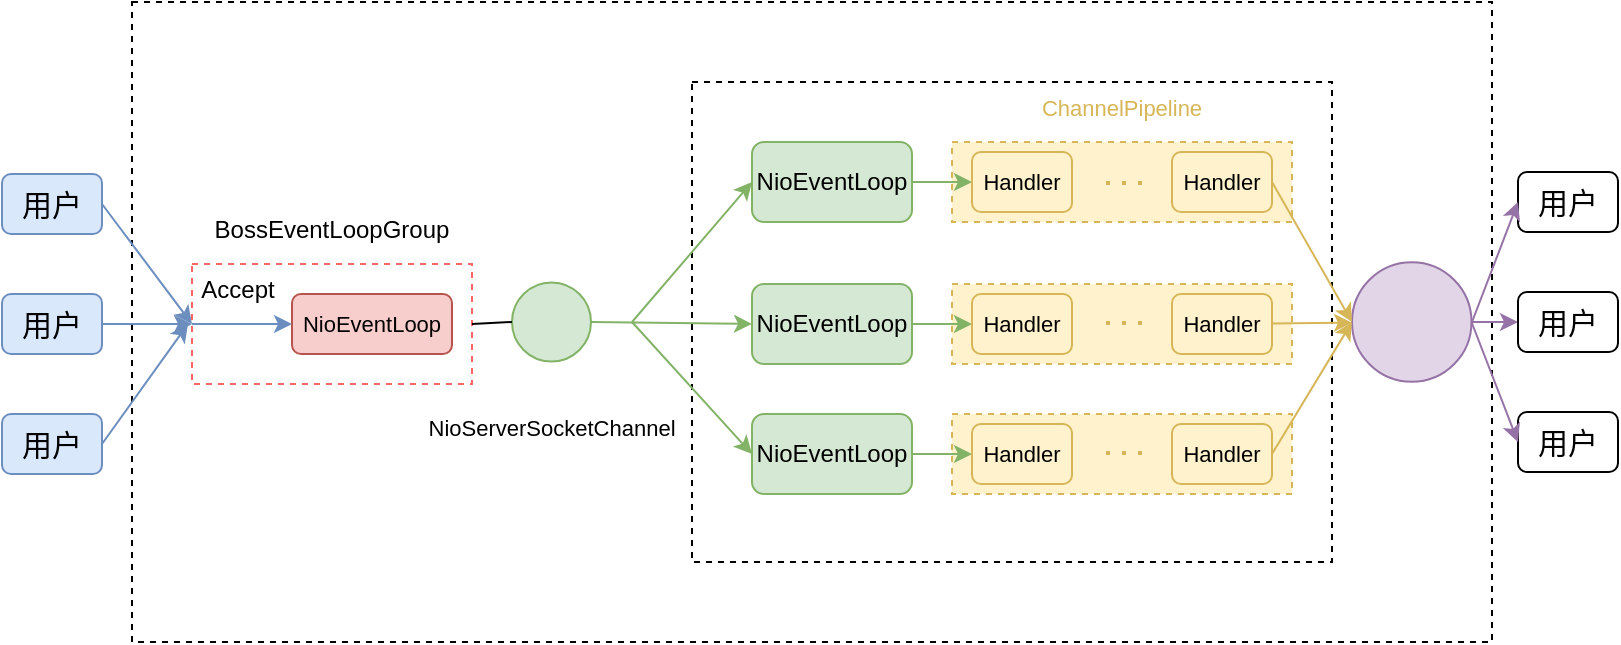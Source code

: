 <mxfile version="14.7.8" type="github" pages="2">
  <diagram id="rUpCesKWym2yzDdaM4-F" name="Page-1">
    <mxGraphModel dx="965" dy="529" grid="1" gridSize="10" guides="1" tooltips="1" connect="1" arrows="1" fold="1" page="1" pageScale="1" pageWidth="827" pageHeight="1169" math="0" shadow="0">
      <root>
        <mxCell id="0" />
        <mxCell id="1" parent="0" />
        <mxCell id="Au0dYbE2_iUlMPQlo_fS-19" value="" style="rounded=0;whiteSpace=wrap;html=1;fillColor=#fff2cc;dashed=1;strokeColor=#d6b656;" vertex="1" parent="1">
          <mxGeometry x="490" y="326" width="170" height="40" as="geometry" />
        </mxCell>
        <mxCell id="Au0dYbE2_iUlMPQlo_fS-18" value="" style="rounded=0;whiteSpace=wrap;html=1;fillColor=#fff2cc;dashed=1;strokeColor=#d6b656;" vertex="1" parent="1">
          <mxGeometry x="490" y="261" width="170" height="40" as="geometry" />
        </mxCell>
        <mxCell id="Au0dYbE2_iUlMPQlo_fS-17" value="" style="rounded=0;whiteSpace=wrap;html=1;fillColor=#fff2cc;dashed=1;strokeColor=#d6b656;" vertex="1" parent="1">
          <mxGeometry x="490" y="190" width="170" height="40" as="geometry" />
        </mxCell>
        <mxCell id="Au0dYbE2_iUlMPQlo_fS-4" value="" style="rounded=0;whiteSpace=wrap;html=1;dashed=1;fillColor=none;strokeWidth=1;" vertex="1" parent="1">
          <mxGeometry x="80" y="120" width="680" height="320" as="geometry" />
        </mxCell>
        <mxCell id="Au0dYbE2_iUlMPQlo_fS-7" value="" style="rounded=0;orthogonalLoop=1;jettySize=auto;html=1;entryX=0;entryY=0.5;entryDx=0;entryDy=0;exitX=1;exitY=0.5;exitDx=0;exitDy=0;fillColor=#dae8fc;strokeColor=#6c8ebf;" edge="1" parent="1" source="qjiLqE5KciPBCRX5kfmD-9" target="Au0dYbE2_iUlMPQlo_fS-5">
          <mxGeometry relative="1" as="geometry" />
        </mxCell>
        <mxCell id="qjiLqE5KciPBCRX5kfmD-9" value="用户" style="rounded=1;whiteSpace=wrap;html=1;fontSize=15;shadow=0;sketch=0;glass=0;fillColor=#dae8fc;strokeColor=#6c8ebf;" vertex="1" parent="1">
          <mxGeometry x="15" y="206" width="50" height="30" as="geometry" />
        </mxCell>
        <mxCell id="Au0dYbE2_iUlMPQlo_fS-8" value="" style="edgeStyle=none;rounded=0;orthogonalLoop=1;jettySize=auto;html=1;fillColor=#dae8fc;strokeColor=#6c8ebf;" edge="1" parent="1" source="Au0dYbE2_iUlMPQlo_fS-1" target="Au0dYbE2_iUlMPQlo_fS-5">
          <mxGeometry relative="1" as="geometry" />
        </mxCell>
        <mxCell id="Au0dYbE2_iUlMPQlo_fS-1" value="用户" style="rounded=1;whiteSpace=wrap;html=1;fontSize=15;shadow=0;sketch=0;glass=0;fillColor=#dae8fc;strokeColor=#6c8ebf;" vertex="1" parent="1">
          <mxGeometry x="15" y="266" width="50" height="30" as="geometry" />
        </mxCell>
        <mxCell id="Au0dYbE2_iUlMPQlo_fS-9" value="" style="edgeStyle=none;rounded=0;orthogonalLoop=1;jettySize=auto;html=1;exitX=1;exitY=0.5;exitDx=0;exitDy=0;fillColor=#dae8fc;strokeColor=#6c8ebf;" edge="1" parent="1" source="Au0dYbE2_iUlMPQlo_fS-2">
          <mxGeometry relative="1" as="geometry">
            <mxPoint x="108" y="281" as="targetPoint" />
          </mxGeometry>
        </mxCell>
        <mxCell id="Au0dYbE2_iUlMPQlo_fS-2" value="用户" style="rounded=1;whiteSpace=wrap;html=1;fontSize=15;shadow=0;sketch=0;glass=0;fillColor=#dae8fc;strokeColor=#6c8ebf;" vertex="1" parent="1">
          <mxGeometry x="15" y="326" width="50" height="30" as="geometry" />
        </mxCell>
        <mxCell id="Au0dYbE2_iUlMPQlo_fS-5" value="" style="rounded=0;whiteSpace=wrap;html=1;dashed=1;gradientColor=none;fillColor=none;fontColor=#FFCCCC;strokeColor=#FF6666;" vertex="1" parent="1">
          <mxGeometry x="110" y="251" width="140" height="60" as="geometry" />
        </mxCell>
        <mxCell id="Au0dYbE2_iUlMPQlo_fS-6" value="" style="rounded=0;whiteSpace=wrap;html=1;dashed=1;fillColor=none;gradientColor=none;strokeWidth=1;" vertex="1" parent="1">
          <mxGeometry x="360" y="160" width="320" height="240" as="geometry" />
        </mxCell>
        <mxCell id="Au0dYbE2_iUlMPQlo_fS-32" value="" style="edgeStyle=none;rounded=0;orthogonalLoop=1;jettySize=auto;html=1;fillColor=#d5e8d4;strokeColor=#82b366;" edge="1" parent="1" source="Au0dYbE2_iUlMPQlo_fS-10" target="Au0dYbE2_iUlMPQlo_fS-25">
          <mxGeometry relative="1" as="geometry" />
        </mxCell>
        <mxCell id="Au0dYbE2_iUlMPQlo_fS-10" value="&lt;span&gt;NioEventLoop&lt;/span&gt;" style="rounded=1;whiteSpace=wrap;html=1;fillColor=#d5e8d4;strokeColor=#82b366;" vertex="1" parent="1">
          <mxGeometry x="390" y="261" width="80" height="40" as="geometry" />
        </mxCell>
        <mxCell id="Au0dYbE2_iUlMPQlo_fS-11" value="" style="endArrow=classic;html=1;exitX=1;exitY=0.5;exitDx=0;exitDy=0;entryX=0;entryY=0.5;entryDx=0;entryDy=0;startArrow=none;fillColor=#d5e8d4;strokeColor=#82b366;" edge="1" parent="1" source="Au0dYbE2_iUlMPQlo_fS-36" target="Au0dYbE2_iUlMPQlo_fS-10">
          <mxGeometry width="50" height="50" relative="1" as="geometry">
            <mxPoint x="260" y="320" as="sourcePoint" />
            <mxPoint x="310" y="270" as="targetPoint" />
          </mxGeometry>
        </mxCell>
        <mxCell id="Au0dYbE2_iUlMPQlo_fS-31" value="" style="edgeStyle=none;rounded=0;orthogonalLoop=1;jettySize=auto;html=1;fillColor=#d5e8d4;strokeColor=#82b366;" edge="1" parent="1" source="Au0dYbE2_iUlMPQlo_fS-12" target="Au0dYbE2_iUlMPQlo_fS-22">
          <mxGeometry relative="1" as="geometry" />
        </mxCell>
        <mxCell id="Au0dYbE2_iUlMPQlo_fS-12" value="NioEventLoop" style="rounded=1;whiteSpace=wrap;html=1;fillColor=#d5e8d4;strokeColor=#82b366;" vertex="1" parent="1">
          <mxGeometry x="390" y="190" width="80" height="40" as="geometry" />
        </mxCell>
        <mxCell id="Au0dYbE2_iUlMPQlo_fS-33" value="" style="edgeStyle=none;rounded=0;orthogonalLoop=1;jettySize=auto;html=1;fillColor=#d5e8d4;strokeColor=#82b366;" edge="1" parent="1" source="Au0dYbE2_iUlMPQlo_fS-13" target="Au0dYbE2_iUlMPQlo_fS-28">
          <mxGeometry relative="1" as="geometry" />
        </mxCell>
        <mxCell id="Au0dYbE2_iUlMPQlo_fS-13" value="&lt;span&gt;NioEventLoop&lt;/span&gt;" style="rounded=1;whiteSpace=wrap;html=1;fillColor=#d5e8d4;strokeColor=#82b366;" vertex="1" parent="1">
          <mxGeometry x="390" y="326" width="80" height="40" as="geometry" />
        </mxCell>
        <mxCell id="Au0dYbE2_iUlMPQlo_fS-14" value="" style="endArrow=classic;html=1;entryX=0;entryY=0.5;entryDx=0;entryDy=0;fillColor=#d5e8d4;strokeColor=#82b366;" edge="1" parent="1" target="Au0dYbE2_iUlMPQlo_fS-12">
          <mxGeometry width="50" height="50" relative="1" as="geometry">
            <mxPoint x="330" y="280" as="sourcePoint" />
            <mxPoint x="340" y="190" as="targetPoint" />
          </mxGeometry>
        </mxCell>
        <mxCell id="Au0dYbE2_iUlMPQlo_fS-15" value="" style="endArrow=classic;html=1;entryX=0;entryY=0.5;entryDx=0;entryDy=0;fillColor=#d5e8d4;strokeColor=#82b366;" edge="1" parent="1" target="Au0dYbE2_iUlMPQlo_fS-13">
          <mxGeometry width="50" height="50" relative="1" as="geometry">
            <mxPoint x="330" y="280" as="sourcePoint" />
            <mxPoint x="270" y="470" as="targetPoint" />
          </mxGeometry>
        </mxCell>
        <mxCell id="Au0dYbE2_iUlMPQlo_fS-20" value="&lt;font style=&quot;font-size: 11px&quot;&gt;NioEventLoop&lt;/font&gt;" style="rounded=1;whiteSpace=wrap;html=1;fillColor=#f8cecc;fontSize=10;strokeColor=#b85450;" vertex="1" parent="1">
          <mxGeometry x="160" y="266" width="80" height="30" as="geometry" />
        </mxCell>
        <mxCell id="Au0dYbE2_iUlMPQlo_fS-21" value="" style="endArrow=classic;html=1;exitX=0;exitY=0.5;exitDx=0;exitDy=0;entryX=0;entryY=0.5;entryDx=0;entryDy=0;fillColor=#dae8fc;strokeColor=#6c8ebf;" edge="1" parent="1" source="Au0dYbE2_iUlMPQlo_fS-5" target="Au0dYbE2_iUlMPQlo_fS-20">
          <mxGeometry width="50" height="50" relative="1" as="geometry">
            <mxPoint x="130" y="400" as="sourcePoint" />
            <mxPoint x="180" y="350" as="targetPoint" />
          </mxGeometry>
        </mxCell>
        <mxCell id="Au0dYbE2_iUlMPQlo_fS-22" value="&lt;font style=&quot;font-size: 11px&quot;&gt;Handler&lt;/font&gt;" style="rounded=1;whiteSpace=wrap;html=1;fillColor=#fff2cc;strokeColor=#d6b656;" vertex="1" parent="1">
          <mxGeometry x="500" y="195" width="50" height="30" as="geometry" />
        </mxCell>
        <mxCell id="Au0dYbE2_iUlMPQlo_fS-23" value="&lt;font style=&quot;font-size: 11px&quot;&gt;Handler&lt;/font&gt;" style="rounded=1;whiteSpace=wrap;html=1;fillColor=#fff2cc;strokeColor=#d6b656;" vertex="1" parent="1">
          <mxGeometry x="600" y="195" width="50" height="30" as="geometry" />
        </mxCell>
        <mxCell id="Au0dYbE2_iUlMPQlo_fS-24" value="" style="endArrow=none;dashed=1;html=1;dashPattern=1 3;strokeWidth=2;fillColor=#fff2cc;strokeColor=#d6b656;" edge="1" parent="1">
          <mxGeometry width="50" height="50" relative="1" as="geometry">
            <mxPoint x="567" y="210.5" as="sourcePoint" />
            <mxPoint x="587" y="210.5" as="targetPoint" />
          </mxGeometry>
        </mxCell>
        <mxCell id="Au0dYbE2_iUlMPQlo_fS-25" value="&lt;font style=&quot;font-size: 11px&quot;&gt;Handler&lt;/font&gt;" style="rounded=1;whiteSpace=wrap;html=1;fillColor=#fff2cc;strokeColor=#d6b656;" vertex="1" parent="1">
          <mxGeometry x="500" y="266" width="50" height="30" as="geometry" />
        </mxCell>
        <mxCell id="Au0dYbE2_iUlMPQlo_fS-43" value="" style="edgeStyle=none;rounded=0;orthogonalLoop=1;jettySize=auto;html=1;fontFamily=Helvetica;fontSize=7;fontColor=#FFCCCC;strokeColor=#D6B656;" edge="1" parent="1" source="Au0dYbE2_iUlMPQlo_fS-26" target="Au0dYbE2_iUlMPQlo_fS-41">
          <mxGeometry relative="1" as="geometry" />
        </mxCell>
        <mxCell id="Au0dYbE2_iUlMPQlo_fS-26" value="&lt;font style=&quot;font-size: 11px&quot;&gt;Handler&lt;/font&gt;" style="rounded=1;whiteSpace=wrap;html=1;fillColor=#fff2cc;strokeColor=#d6b656;" vertex="1" parent="1">
          <mxGeometry x="600" y="266" width="50" height="30" as="geometry" />
        </mxCell>
        <mxCell id="Au0dYbE2_iUlMPQlo_fS-27" value="" style="endArrow=none;dashed=1;html=1;dashPattern=1 3;strokeWidth=2;fillColor=#fff2cc;strokeColor=#d6b656;" edge="1" parent="1">
          <mxGeometry width="50" height="50" relative="1" as="geometry">
            <mxPoint x="567" y="280.5" as="sourcePoint" />
            <mxPoint x="587" y="280.5" as="targetPoint" />
          </mxGeometry>
        </mxCell>
        <mxCell id="Au0dYbE2_iUlMPQlo_fS-28" value="&lt;font style=&quot;font-size: 11px&quot;&gt;Handler&lt;/font&gt;" style="rounded=1;whiteSpace=wrap;html=1;fillColor=#fff2cc;strokeColor=#d6b656;" vertex="1" parent="1">
          <mxGeometry x="500" y="331" width="50" height="30" as="geometry" />
        </mxCell>
        <mxCell id="Au0dYbE2_iUlMPQlo_fS-29" value="&lt;font style=&quot;font-size: 11px&quot;&gt;Handler&lt;/font&gt;" style="rounded=1;whiteSpace=wrap;html=1;fillColor=#fff2cc;strokeColor=#d6b656;" vertex="1" parent="1">
          <mxGeometry x="600" y="331" width="50" height="30" as="geometry" />
        </mxCell>
        <mxCell id="Au0dYbE2_iUlMPQlo_fS-30" value="" style="endArrow=none;dashed=1;html=1;dashPattern=1 3;strokeWidth=2;fillColor=#fff2cc;strokeColor=#d6b656;" edge="1" parent="1">
          <mxGeometry width="50" height="50" relative="1" as="geometry">
            <mxPoint x="567" y="345.5" as="sourcePoint" />
            <mxPoint x="587" y="345.5" as="targetPoint" />
          </mxGeometry>
        </mxCell>
        <mxCell id="Au0dYbE2_iUlMPQlo_fS-34" value="Accept" style="rounded=0;whiteSpace=wrap;html=1;dashed=1;gradientColor=none;fillColor=none;strokeColor=none;" vertex="1" parent="1">
          <mxGeometry x="110" y="251" width="46" height="26" as="geometry" />
        </mxCell>
        <mxCell id="Au0dYbE2_iUlMPQlo_fS-36" value="" style="ellipse;whiteSpace=wrap;html=1;aspect=fixed;rounded=1;fontSize=10;strokeColor=#82b366;fillColor=#d5e8d4;" vertex="1" parent="1">
          <mxGeometry x="270" y="260.25" width="39.5" height="39.5" as="geometry" />
        </mxCell>
        <mxCell id="Au0dYbE2_iUlMPQlo_fS-37" value="" style="endArrow=none;html=1;exitX=1;exitY=0.5;exitDx=0;exitDy=0;entryX=0;entryY=0.5;entryDx=0;entryDy=0;" edge="1" parent="1" source="Au0dYbE2_iUlMPQlo_fS-5" target="Au0dYbE2_iUlMPQlo_fS-36">
          <mxGeometry width="50" height="50" relative="1" as="geometry">
            <mxPoint x="250.0" y="281" as="sourcePoint" />
            <mxPoint x="390.0" y="281" as="targetPoint" />
          </mxGeometry>
        </mxCell>
        <mxCell id="Au0dYbE2_iUlMPQlo_fS-38" value="BossEventLoopGroup" style="rounded=0;whiteSpace=wrap;html=1;dashed=1;gradientColor=none;fillColor=none;strokeColor=none;" vertex="1" parent="1">
          <mxGeometry x="120" y="221" width="120" height="26" as="geometry" />
        </mxCell>
        <mxCell id="Au0dYbE2_iUlMPQlo_fS-39" value="&lt;font style=&quot;font-size: 11px&quot;&gt;NioServerSocketChannel&lt;/font&gt;" style="rounded=0;whiteSpace=wrap;html=1;dashed=1;gradientColor=none;fillColor=none;strokeColor=none;fontFamily=Helvetica;fontSize=7;" vertex="1" parent="1">
          <mxGeometry x="229.75" y="320" width="120" height="26" as="geometry" />
        </mxCell>
        <mxCell id="Au0dYbE2_iUlMPQlo_fS-40" value="&lt;font style=&quot;font-size: 11px&quot; color=&quot;#d6b656&quot;&gt;ChannelPipeline&lt;/font&gt;" style="rounded=0;whiteSpace=wrap;html=1;dashed=1;gradientColor=none;fillColor=none;strokeColor=none;fontFamily=Helvetica;fontSize=7;" vertex="1" parent="1">
          <mxGeometry x="515" y="160" width="120" height="26" as="geometry" />
        </mxCell>
        <mxCell id="Au0dYbE2_iUlMPQlo_fS-49" value="" style="edgeStyle=none;rounded=0;orthogonalLoop=1;jettySize=auto;html=1;fontFamily=Helvetica;fontSize=7;fontColor=#D6B656;strokeColor=#9673A6;" edge="1" parent="1" source="Au0dYbE2_iUlMPQlo_fS-41" target="Au0dYbE2_iUlMPQlo_fS-47">
          <mxGeometry relative="1" as="geometry" />
        </mxCell>
        <mxCell id="Au0dYbE2_iUlMPQlo_fS-41" value="" style="ellipse;whiteSpace=wrap;html=1;aspect=fixed;rounded=1;fontSize=10;fillColor=#e1d5e7;strokeColor=#9673A6;" vertex="1" parent="1">
          <mxGeometry x="690" y="250.12" width="59.75" height="59.75" as="geometry" />
        </mxCell>
        <mxCell id="Au0dYbE2_iUlMPQlo_fS-42" value="" style="endArrow=classic;html=1;fontFamily=Helvetica;fontSize=7;exitX=1;exitY=0.5;exitDx=0;exitDy=0;entryX=0;entryY=0.5;entryDx=0;entryDy=0;fontColor=#D6B656;strokeColor=#D6B656;" edge="1" parent="1" source="Au0dYbE2_iUlMPQlo_fS-23" target="Au0dYbE2_iUlMPQlo_fS-41">
          <mxGeometry width="50" height="50" relative="1" as="geometry">
            <mxPoint x="720" y="220" as="sourcePoint" />
            <mxPoint x="740" y="190" as="targetPoint" />
          </mxGeometry>
        </mxCell>
        <mxCell id="Au0dYbE2_iUlMPQlo_fS-44" value="" style="endArrow=classic;html=1;fontFamily=Helvetica;fontSize=7;fontColor=#FFCCCC;exitX=1;exitY=0.5;exitDx=0;exitDy=0;strokeColor=#D6B656;" edge="1" parent="1" source="Au0dYbE2_iUlMPQlo_fS-29">
          <mxGeometry width="50" height="50" relative="1" as="geometry">
            <mxPoint x="730" y="410" as="sourcePoint" />
            <mxPoint x="690" y="280" as="targetPoint" />
          </mxGeometry>
        </mxCell>
        <mxCell id="Au0dYbE2_iUlMPQlo_fS-46" value="用户" style="rounded=1;whiteSpace=wrap;html=1;fontSize=15;shadow=0;sketch=0;glass=0;" vertex="1" parent="1">
          <mxGeometry x="773" y="205" width="50" height="30" as="geometry" />
        </mxCell>
        <mxCell id="Au0dYbE2_iUlMPQlo_fS-47" value="用户" style="rounded=1;whiteSpace=wrap;html=1;fontSize=15;shadow=0;sketch=0;glass=0;" vertex="1" parent="1">
          <mxGeometry x="773" y="265" width="50" height="30" as="geometry" />
        </mxCell>
        <mxCell id="Au0dYbE2_iUlMPQlo_fS-48" value="用户" style="rounded=1;whiteSpace=wrap;html=1;fontSize=15;shadow=0;sketch=0;glass=0;" vertex="1" parent="1">
          <mxGeometry x="773" y="325" width="50" height="30" as="geometry" />
        </mxCell>
        <mxCell id="Au0dYbE2_iUlMPQlo_fS-50" value="" style="endArrow=classic;html=1;fontFamily=Helvetica;fontSize=7;fontColor=#D6B656;strokeColor=#9673A6;entryX=0;entryY=0.5;entryDx=0;entryDy=0;" edge="1" parent="1" target="Au0dYbE2_iUlMPQlo_fS-46">
          <mxGeometry width="50" height="50" relative="1" as="geometry">
            <mxPoint x="750" y="280" as="sourcePoint" />
            <mxPoint x="870" y="390" as="targetPoint" />
          </mxGeometry>
        </mxCell>
        <mxCell id="Au0dYbE2_iUlMPQlo_fS-51" value="" style="endArrow=classic;html=1;fontFamily=Helvetica;fontSize=7;fontColor=#D6B656;strokeColor=#9673A6;exitX=1;exitY=0.5;exitDx=0;exitDy=0;entryX=0;entryY=0.5;entryDx=0;entryDy=0;" edge="1" parent="1" source="Au0dYbE2_iUlMPQlo_fS-41" target="Au0dYbE2_iUlMPQlo_fS-48">
          <mxGeometry width="50" height="50" relative="1" as="geometry">
            <mxPoint x="840" y="450" as="sourcePoint" />
            <mxPoint x="798" y="390" as="targetPoint" />
          </mxGeometry>
        </mxCell>
      </root>
    </mxGraphModel>
  </diagram>
  <diagram id="E_z4m-WTfPhZabOEwu21" name="Page-2">
    <mxGraphModel dx="820" dy="450" grid="1" gridSize="10" guides="1" tooltips="1" connect="1" arrows="1" fold="1" page="1" pageScale="1" pageWidth="827" pageHeight="1169" math="0" shadow="0">
      <root>
        <mxCell id="9hZkq3OmeFO8TmYf6UCF-0" />
        <mxCell id="9hZkq3OmeFO8TmYf6UCF-1" parent="9hZkq3OmeFO8TmYf6UCF-0" />
        <mxCell id="9hZkq3OmeFO8TmYf6UCF-2" value="" style="rounded=0;whiteSpace=wrap;html=1;fontSize=15;dashed=1;" vertex="1" parent="9hZkq3OmeFO8TmYf6UCF-1">
          <mxGeometry x="130" y="140" width="600" height="530" as="geometry" />
        </mxCell>
        <mxCell id="9hZkq3OmeFO8TmYf6UCF-3" value="&lt;div style=&quot;text-align: justify&quot;&gt;&lt;/div&gt;" style="rounded=0;whiteSpace=wrap;html=1;shadow=0;glass=0;dashed=1;sketch=0;gradientColor=none;fillColor=#FFFFFF;" vertex="1" parent="9hZkq3OmeFO8TmYf6UCF-1">
          <mxGeometry x="150" y="181.37" width="440" height="97.25" as="geometry" />
        </mxCell>
        <mxCell id="9hZkq3OmeFO8TmYf6UCF-4" value="&lt;div style=&quot;text-align: justify&quot;&gt;&lt;/div&gt;" style="rounded=0;whiteSpace=wrap;html=1;shadow=0;glass=0;dashed=1;sketch=0;gradientColor=none;fillColor=#FFFFFF;" vertex="1" parent="9hZkq3OmeFO8TmYf6UCF-1">
          <mxGeometry x="612" y="160" width="105" height="490" as="geometry" />
        </mxCell>
        <mxCell id="9hZkq3OmeFO8TmYf6UCF-5" value="http协议解析" style="rounded=1;whiteSpace=wrap;html=1;fontSize=15;" vertex="1" parent="9hZkq3OmeFO8TmYf6UCF-1">
          <mxGeometry x="230" y="189.99" width="40" height="80" as="geometry" />
        </mxCell>
        <mxCell id="9hZkq3OmeFO8TmYf6UCF-6" value="http响应封装" style="rounded=1;whiteSpace=wrap;html=1;fontSize=15;" vertex="1" parent="9hZkq3OmeFO8TmYf6UCF-1">
          <mxGeometry x="290" y="189.99" width="40" height="80" as="geometry" />
        </mxCell>
        <mxCell id="9hZkq3OmeFO8TmYf6UCF-7" value="ws协议解析" style="rounded=1;whiteSpace=wrap;html=1;fontSize=15;" vertex="1" parent="9hZkq3OmeFO8TmYf6UCF-1">
          <mxGeometry x="410" y="189.99" width="40" height="80" as="geometry" />
        </mxCell>
        <mxCell id="9hZkq3OmeFO8TmYf6UCF-8" value="ws处理器" style="rounded=1;whiteSpace=wrap;html=1;fontSize=15;" vertex="1" parent="9hZkq3OmeFO8TmYf6UCF-1">
          <mxGeometry x="470" y="189.99" width="40" height="80" as="geometry" />
        </mxCell>
        <mxCell id="9hZkq3OmeFO8TmYf6UCF-9" value="会话管理器" style="rounded=1;whiteSpace=wrap;html=1;fontSize=15;" vertex="1" parent="9hZkq3OmeFO8TmYf6UCF-1">
          <mxGeometry x="530" y="189.99" width="40" height="80" as="geometry" />
        </mxCell>
        <mxCell id="9hZkq3OmeFO8TmYf6UCF-10" value="用户" style="rounded=1;whiteSpace=wrap;html=1;fontSize=15;shadow=0;sketch=0;glass=0;" vertex="1" parent="9hZkq3OmeFO8TmYf6UCF-1">
          <mxGeometry x="20" y="212.49" width="70" height="41" as="geometry" />
        </mxCell>
        <mxCell id="9hZkq3OmeFO8TmYf6UCF-11" value="心跳检测" style="rounded=1;whiteSpace=wrap;html=1;fontSize=15;" vertex="1" parent="9hZkq3OmeFO8TmYf6UCF-1">
          <mxGeometry x="350" y="189.99" width="40" height="80" as="geometry" />
        </mxCell>
        <mxCell id="9hZkq3OmeFO8TmYf6UCF-12" value="用户" style="rounded=1;whiteSpace=wrap;html=1;fontSize=15;shadow=0;sketch=0;glass=0;" vertex="1" parent="9hZkq3OmeFO8TmYf6UCF-1">
          <mxGeometry x="20" y="329.5" width="70" height="41" as="geometry" />
        </mxCell>
        <mxCell id="9hZkq3OmeFO8TmYf6UCF-13" value="用户" style="rounded=1;whiteSpace=wrap;html=1;fontSize=15;shadow=0;sketch=0;glass=0;" vertex="1" parent="9hZkq3OmeFO8TmYf6UCF-1">
          <mxGeometry x="20" y="446.88" width="70" height="39" as="geometry" />
        </mxCell>
        <mxCell id="9hZkq3OmeFO8TmYf6UCF-14" value="用户" style="rounded=1;whiteSpace=wrap;html=1;fontSize=15;shadow=0;sketch=0;glass=0;" vertex="1" parent="9hZkq3OmeFO8TmYf6UCF-1">
          <mxGeometry x="20" y="575.01" width="70" height="43.5" as="geometry" />
        </mxCell>
        <mxCell id="9hZkq3OmeFO8TmYf6UCF-15" value="" style="endArrow=classic;startArrow=classic;html=1;exitX=1;exitY=0.5;exitDx=0;exitDy=0;" edge="1" parent="9hZkq3OmeFO8TmYf6UCF-1" source="9hZkq3OmeFO8TmYf6UCF-10">
          <mxGeometry width="50" height="50" relative="1" as="geometry">
            <mxPoint x="50" y="637.24" as="sourcePoint" />
            <mxPoint x="150" y="232.99" as="targetPoint" />
          </mxGeometry>
        </mxCell>
        <mxCell id="9hZkq3OmeFO8TmYf6UCF-16" value="" style="endArrow=classic;startArrow=classic;html=1;exitX=1;exitY=0.49;exitDx=0;exitDy=0;exitPerimeter=0;entryX=0;entryY=0.5;entryDx=0;entryDy=0;" edge="1" parent="9hZkq3OmeFO8TmYf6UCF-1" source="9hZkq3OmeFO8TmYf6UCF-12" target="9hZkq3OmeFO8TmYf6UCF-36">
          <mxGeometry width="50" height="50" relative="1" as="geometry">
            <mxPoint x="131" y="347.66" as="sourcePoint" />
            <mxPoint x="140" y="347.25" as="targetPoint" />
          </mxGeometry>
        </mxCell>
        <mxCell id="9hZkq3OmeFO8TmYf6UCF-17" value="" style="endArrow=classic;startArrow=classic;html=1;exitX=1;exitY=0.5;exitDx=0;exitDy=0;entryX=0;entryY=0.5;entryDx=0;entryDy=0;" edge="1" parent="9hZkq3OmeFO8TmYf6UCF-1" source="9hZkq3OmeFO8TmYf6UCF-13" target="9hZkq3OmeFO8TmYf6UCF-44">
          <mxGeometry width="50" height="50" relative="1" as="geometry">
            <mxPoint x="130" y="462.63" as="sourcePoint" />
            <mxPoint x="140" y="462.63" as="targetPoint" />
          </mxGeometry>
        </mxCell>
        <mxCell id="9hZkq3OmeFO8TmYf6UCF-18" value="" style="endArrow=classic;startArrow=classic;html=1;exitX=1;exitY=0.5;exitDx=0;exitDy=0;entryX=0;entryY=0.5;entryDx=0;entryDy=0;" edge="1" parent="9hZkq3OmeFO8TmYf6UCF-1" source="9hZkq3OmeFO8TmYf6UCF-14" target="9hZkq3OmeFO8TmYf6UCF-52">
          <mxGeometry width="50" height="50" relative="1" as="geometry">
            <mxPoint x="120" y="587.51" as="sourcePoint" />
            <mxPoint x="140" y="564.296" as="targetPoint" />
          </mxGeometry>
        </mxCell>
        <mxCell id="9hZkq3OmeFO8TmYf6UCF-19" value="server" style="rounded=1;whiteSpace=wrap;html=1;fontSize=15;shadow=0;sketch=0;glass=0;" vertex="1" parent="9hZkq3OmeFO8TmYf6UCF-1">
          <mxGeometry x="750" y="210.62" width="70" height="52.75" as="geometry" />
        </mxCell>
        <mxCell id="9hZkq3OmeFO8TmYf6UCF-20" value="server" style="rounded=1;whiteSpace=wrap;html=1;fontSize=15;shadow=0;sketch=0;glass=0;" vertex="1" parent="9hZkq3OmeFO8TmYf6UCF-1">
          <mxGeometry x="750" y="323.62" width="70" height="52.75" as="geometry" />
        </mxCell>
        <mxCell id="9hZkq3OmeFO8TmYf6UCF-21" value="server" style="rounded=1;whiteSpace=wrap;html=1;fontSize=15;shadow=0;sketch=0;glass=0;" vertex="1" parent="9hZkq3OmeFO8TmYf6UCF-1">
          <mxGeometry x="750" y="443.63" width="70" height="52.75" as="geometry" />
        </mxCell>
        <mxCell id="9hZkq3OmeFO8TmYf6UCF-22" value="server" style="rounded=1;whiteSpace=wrap;html=1;fontSize=15;shadow=0;sketch=0;glass=0;" vertex="1" parent="9hZkq3OmeFO8TmYf6UCF-1">
          <mxGeometry x="750" y="573.63" width="70" height="47.25" as="geometry" />
        </mxCell>
        <mxCell id="9hZkq3OmeFO8TmYf6UCF-23" value="" style="endArrow=none;dashed=1;html=1;dashPattern=1 3;strokeWidth=2;" edge="1" parent="9hZkq3OmeFO8TmYf6UCF-1">
          <mxGeometry width="50" height="50" relative="1" as="geometry">
            <mxPoint x="58" y="547.63" as="sourcePoint" />
            <mxPoint x="58" y="527.63" as="targetPoint" />
          </mxGeometry>
        </mxCell>
        <mxCell id="9hZkq3OmeFO8TmYf6UCF-24" value="" style="endArrow=none;dashed=1;html=1;dashPattern=1 3;strokeWidth=2;" edge="1" parent="9hZkq3OmeFO8TmYf6UCF-1">
          <mxGeometry width="50" height="50" relative="1" as="geometry">
            <mxPoint x="785.0" y="550" as="sourcePoint" />
            <mxPoint x="785.0" y="530" as="targetPoint" />
          </mxGeometry>
        </mxCell>
        <mxCell id="9hZkq3OmeFO8TmYf6UCF-25" value="" style="ndArrow=classic;startArrow=classic;edgeStyle=orthogonalEdgeStyle;rounded=0;orthogonalLoop=1;jettySize=auto;html=1;sketch=0;exitX=1;exitY=0.5;exitDx=0;exitDy=0;" edge="1" parent="9hZkq3OmeFO8TmYf6UCF-1" source="9hZkq3OmeFO8TmYf6UCF-26" target="9hZkq3OmeFO8TmYf6UCF-19">
          <mxGeometry relative="1" as="geometry">
            <mxPoint x="670" y="230.25" as="sourcePoint" />
          </mxGeometry>
        </mxCell>
        <mxCell id="9hZkq3OmeFO8TmYf6UCF-26" value="ssh监听线程" style="rounded=1;whiteSpace=wrap;html=1;fontSize=15;shadow=0;sketch=0;glass=0;" vertex="1" parent="9hZkq3OmeFO8TmYf6UCF-1">
          <mxGeometry x="622" y="208" width="90" height="60" as="geometry" />
        </mxCell>
        <mxCell id="9hZkq3OmeFO8TmYf6UCF-27" value="" style="ndArrow=classic;startArrow=classic;edgeStyle=orthogonalEdgeStyle;rounded=0;orthogonalLoop=1;jettySize=auto;html=1;exitX=1;exitY=0.5;exitDx=0;exitDy=0;" edge="1" parent="9hZkq3OmeFO8TmYf6UCF-1" source="9hZkq3OmeFO8TmYf6UCF-28" target="9hZkq3OmeFO8TmYf6UCF-20">
          <mxGeometry relative="1" as="geometry">
            <mxPoint x="670" y="350.25" as="sourcePoint" />
          </mxGeometry>
        </mxCell>
        <mxCell id="9hZkq3OmeFO8TmYf6UCF-28" value="ssh监听线程" style="rounded=1;whiteSpace=wrap;html=1;fontSize=15;shadow=0;sketch=0;glass=0;" vertex="1" parent="9hZkq3OmeFO8TmYf6UCF-1">
          <mxGeometry x="622" y="320" width="90" height="60" as="geometry" />
        </mxCell>
        <mxCell id="9hZkq3OmeFO8TmYf6UCF-29" value="" style="ndArrow=classic;startArrow=classic;edgeStyle=orthogonalEdgeStyle;rounded=0;orthogonalLoop=1;jettySize=auto;html=1;exitX=1;exitY=0.5;exitDx=0;exitDy=0;" edge="1" parent="9hZkq3OmeFO8TmYf6UCF-1" source="9hZkq3OmeFO8TmYf6UCF-30" target="9hZkq3OmeFO8TmYf6UCF-21">
          <mxGeometry relative="1" as="geometry">
            <mxPoint x="670" y="470.25" as="sourcePoint" />
          </mxGeometry>
        </mxCell>
        <mxCell id="9hZkq3OmeFO8TmYf6UCF-30" value="ssh监听线程" style="rounded=1;whiteSpace=wrap;html=1;fontSize=15;shadow=0;sketch=0;glass=0;" vertex="1" parent="9hZkq3OmeFO8TmYf6UCF-1">
          <mxGeometry x="622" y="440" width="90" height="60" as="geometry" />
        </mxCell>
        <mxCell id="9hZkq3OmeFO8TmYf6UCF-31" value="" style="ndArrow=classic;startArrow=classic;edgeStyle=orthogonalEdgeStyle;rounded=0;orthogonalLoop=1;jettySize=auto;html=1;exitX=1;exitY=0.5;exitDx=0;exitDy=0;" edge="1" parent="9hZkq3OmeFO8TmYf6UCF-1" source="9hZkq3OmeFO8TmYf6UCF-32" target="9hZkq3OmeFO8TmYf6UCF-22">
          <mxGeometry relative="1" as="geometry">
            <mxPoint x="670" y="597" as="sourcePoint" />
          </mxGeometry>
        </mxCell>
        <mxCell id="9hZkq3OmeFO8TmYf6UCF-32" value="ssh监听线程" style="rounded=1;whiteSpace=wrap;html=1;fontSize=15;shadow=0;sketch=0;glass=0;" vertex="1" parent="9hZkq3OmeFO8TmYf6UCF-1">
          <mxGeometry x="622" y="567.25" width="90" height="60" as="geometry" />
        </mxCell>
        <mxCell id="9hZkq3OmeFO8TmYf6UCF-33" value="" style="endArrow=none;dashed=1;html=1;dashPattern=1 3;strokeWidth=2;" edge="1" parent="9hZkq3OmeFO8TmYf6UCF-1">
          <mxGeometry width="50" height="50" relative="1" as="geometry">
            <mxPoint x="667" y="550" as="sourcePoint" />
            <mxPoint x="667" y="530" as="targetPoint" />
          </mxGeometry>
        </mxCell>
        <mxCell id="9hZkq3OmeFO8TmYf6UCF-34" value="Listener Threads" style="rounded=0;whiteSpace=wrap;html=1;shadow=0;glass=0;dashed=1;sketch=0;gradientColor=none;strokeColor=none;" vertex="1" parent="9hZkq3OmeFO8TmYf6UCF-1">
          <mxGeometry x="629.5" y="170" width="70" height="30" as="geometry" />
        </mxCell>
        <mxCell id="9hZkq3OmeFO8TmYf6UCF-35" value="日志记录" style="rounded=1;whiteSpace=wrap;html=1;fontSize=15;" vertex="1" parent="9hZkq3OmeFO8TmYf6UCF-1">
          <mxGeometry x="170" y="189.99" width="40" height="80" as="geometry" />
        </mxCell>
        <mxCell id="9hZkq3OmeFO8TmYf6UCF-36" value="&lt;div style=&quot;text-align: justify&quot;&gt;&lt;/div&gt;" style="rounded=0;whiteSpace=wrap;html=1;shadow=0;glass=0;dashed=1;sketch=0;gradientColor=none;fillColor=#FFFFFF;" vertex="1" parent="9hZkq3OmeFO8TmYf6UCF-1">
          <mxGeometry x="150" y="300" width="440" height="100" as="geometry" />
        </mxCell>
        <mxCell id="9hZkq3OmeFO8TmYf6UCF-37" value="http协议解析" style="rounded=1;whiteSpace=wrap;html=1;fontSize=15;" vertex="1" parent="9hZkq3OmeFO8TmYf6UCF-1">
          <mxGeometry x="230" y="310" width="40" height="80" as="geometry" />
        </mxCell>
        <mxCell id="9hZkq3OmeFO8TmYf6UCF-38" value="http响应封装" style="rounded=1;whiteSpace=wrap;html=1;fontSize=15;" vertex="1" parent="9hZkq3OmeFO8TmYf6UCF-1">
          <mxGeometry x="290" y="310" width="40" height="80" as="geometry" />
        </mxCell>
        <mxCell id="9hZkq3OmeFO8TmYf6UCF-39" value="ws协议解析" style="rounded=1;whiteSpace=wrap;html=1;fontSize=15;" vertex="1" parent="9hZkq3OmeFO8TmYf6UCF-1">
          <mxGeometry x="410" y="310" width="40" height="80" as="geometry" />
        </mxCell>
        <mxCell id="9hZkq3OmeFO8TmYf6UCF-40" value="ws处理器" style="rounded=1;whiteSpace=wrap;html=1;fontSize=15;" vertex="1" parent="9hZkq3OmeFO8TmYf6UCF-1">
          <mxGeometry x="470" y="310" width="40" height="80" as="geometry" />
        </mxCell>
        <mxCell id="9hZkq3OmeFO8TmYf6UCF-41" value="会话管理器" style="rounded=1;whiteSpace=wrap;html=1;fontSize=15;" vertex="1" parent="9hZkq3OmeFO8TmYf6UCF-1">
          <mxGeometry x="530" y="310" width="40" height="80" as="geometry" />
        </mxCell>
        <mxCell id="9hZkq3OmeFO8TmYf6UCF-42" value="心跳检测" style="rounded=1;whiteSpace=wrap;html=1;fontSize=15;" vertex="1" parent="9hZkq3OmeFO8TmYf6UCF-1">
          <mxGeometry x="350" y="310" width="40" height="80" as="geometry" />
        </mxCell>
        <mxCell id="9hZkq3OmeFO8TmYf6UCF-43" value="日志记录" style="rounded=1;whiteSpace=wrap;html=1;fontSize=15;" vertex="1" parent="9hZkq3OmeFO8TmYf6UCF-1">
          <mxGeometry x="170" y="310" width="40" height="80" as="geometry" />
        </mxCell>
        <mxCell id="9hZkq3OmeFO8TmYf6UCF-44" value="&lt;div style=&quot;text-align: justify&quot;&gt;&lt;/div&gt;" style="rounded=0;whiteSpace=wrap;html=1;shadow=0;glass=0;dashed=1;sketch=0;gradientColor=none;fillColor=#FFFFFF;" vertex="1" parent="9hZkq3OmeFO8TmYf6UCF-1">
          <mxGeometry x="150" y="416.38" width="440" height="100" as="geometry" />
        </mxCell>
        <mxCell id="9hZkq3OmeFO8TmYf6UCF-45" value="http协议解析" style="rounded=1;whiteSpace=wrap;html=1;fontSize=15;" vertex="1" parent="9hZkq3OmeFO8TmYf6UCF-1">
          <mxGeometry x="230" y="426.38" width="40" height="80" as="geometry" />
        </mxCell>
        <mxCell id="9hZkq3OmeFO8TmYf6UCF-46" value="http响应封装" style="rounded=1;whiteSpace=wrap;html=1;fontSize=15;" vertex="1" parent="9hZkq3OmeFO8TmYf6UCF-1">
          <mxGeometry x="290" y="426.38" width="40" height="80" as="geometry" />
        </mxCell>
        <mxCell id="9hZkq3OmeFO8TmYf6UCF-47" value="ws协议解析" style="rounded=1;whiteSpace=wrap;html=1;fontSize=15;" vertex="1" parent="9hZkq3OmeFO8TmYf6UCF-1">
          <mxGeometry x="410" y="426.38" width="40" height="80" as="geometry" />
        </mxCell>
        <mxCell id="9hZkq3OmeFO8TmYf6UCF-48" value="ws处理器" style="rounded=1;whiteSpace=wrap;html=1;fontSize=15;" vertex="1" parent="9hZkq3OmeFO8TmYf6UCF-1">
          <mxGeometry x="470" y="426.38" width="40" height="80" as="geometry" />
        </mxCell>
        <mxCell id="9hZkq3OmeFO8TmYf6UCF-49" value="会话管理器" style="rounded=1;whiteSpace=wrap;html=1;fontSize=15;" vertex="1" parent="9hZkq3OmeFO8TmYf6UCF-1">
          <mxGeometry x="530" y="426.38" width="40" height="80" as="geometry" />
        </mxCell>
        <mxCell id="9hZkq3OmeFO8TmYf6UCF-50" value="心跳检测" style="rounded=1;whiteSpace=wrap;html=1;fontSize=15;" vertex="1" parent="9hZkq3OmeFO8TmYf6UCF-1">
          <mxGeometry x="350" y="426.38" width="40" height="80" as="geometry" />
        </mxCell>
        <mxCell id="9hZkq3OmeFO8TmYf6UCF-51" value="日志记录" style="rounded=1;whiteSpace=wrap;html=1;fontSize=15;" vertex="1" parent="9hZkq3OmeFO8TmYf6UCF-1">
          <mxGeometry x="170" y="426.38" width="40" height="80" as="geometry" />
        </mxCell>
        <mxCell id="9hZkq3OmeFO8TmYf6UCF-52" value="&lt;div style=&quot;text-align: justify&quot;&gt;&lt;/div&gt;" style="rounded=0;whiteSpace=wrap;html=1;shadow=0;glass=0;dashed=1;sketch=0;gradientColor=none;fillColor=#FFFFFF;" vertex="1" parent="9hZkq3OmeFO8TmYf6UCF-1">
          <mxGeometry x="150" y="547.26" width="440" height="100" as="geometry" />
        </mxCell>
        <mxCell id="9hZkq3OmeFO8TmYf6UCF-53" value="http协议解析" style="rounded=1;whiteSpace=wrap;html=1;fontSize=15;" vertex="1" parent="9hZkq3OmeFO8TmYf6UCF-1">
          <mxGeometry x="230" y="557.26" width="40" height="80" as="geometry" />
        </mxCell>
        <mxCell id="9hZkq3OmeFO8TmYf6UCF-54" value="http响应封装" style="rounded=1;whiteSpace=wrap;html=1;fontSize=15;" vertex="1" parent="9hZkq3OmeFO8TmYf6UCF-1">
          <mxGeometry x="290" y="557.26" width="40" height="80" as="geometry" />
        </mxCell>
        <mxCell id="9hZkq3OmeFO8TmYf6UCF-55" value="ws协议解析" style="rounded=1;whiteSpace=wrap;html=1;fontSize=15;" vertex="1" parent="9hZkq3OmeFO8TmYf6UCF-1">
          <mxGeometry x="410" y="557.26" width="40" height="80" as="geometry" />
        </mxCell>
        <mxCell id="9hZkq3OmeFO8TmYf6UCF-56" value="ws处理器" style="rounded=1;whiteSpace=wrap;html=1;fontSize=15;" vertex="1" parent="9hZkq3OmeFO8TmYf6UCF-1">
          <mxGeometry x="470" y="557.26" width="40" height="80" as="geometry" />
        </mxCell>
        <mxCell id="9hZkq3OmeFO8TmYf6UCF-57" value="会话管理器" style="rounded=1;whiteSpace=wrap;html=1;fontSize=15;" vertex="1" parent="9hZkq3OmeFO8TmYf6UCF-1">
          <mxGeometry x="530" y="557.26" width="40" height="80" as="geometry" />
        </mxCell>
        <mxCell id="9hZkq3OmeFO8TmYf6UCF-58" value="心跳检测" style="rounded=1;whiteSpace=wrap;html=1;fontSize=15;" vertex="1" parent="9hZkq3OmeFO8TmYf6UCF-1">
          <mxGeometry x="350" y="557.26" width="40" height="80" as="geometry" />
        </mxCell>
        <mxCell id="9hZkq3OmeFO8TmYf6UCF-59" value="日志记录" style="rounded=1;whiteSpace=wrap;html=1;fontSize=15;" vertex="1" parent="9hZkq3OmeFO8TmYf6UCF-1">
          <mxGeometry x="170" y="557.26" width="40" height="80" as="geometry" />
        </mxCell>
        <mxCell id="9hZkq3OmeFO8TmYf6UCF-60" value="Response" style="rounded=0;whiteSpace=wrap;html=1;shadow=0;glass=0;dashed=1;sketch=0;gradientColor=none;strokeColor=none;fillColor=none;" vertex="1" parent="9hZkq3OmeFO8TmYf6UCF-1">
          <mxGeometry x="90" y="607.26" width="50" height="30" as="geometry" />
        </mxCell>
        <mxCell id="9hZkq3OmeFO8TmYf6UCF-61" value="Request" style="rounded=0;whiteSpace=wrap;html=1;shadow=0;glass=0;dashed=1;sketch=0;gradientColor=none;strokeColor=none;fontSize=8;fillColor=none;" vertex="1" parent="9hZkq3OmeFO8TmYf6UCF-1">
          <mxGeometry x="90" y="189.99" width="50" height="30" as="geometry" />
        </mxCell>
        <mxCell id="9hZkq3OmeFO8TmYf6UCF-62" value="" style="endArrow=classic;startArrow=classic;html=1;fontSize=8;exitX=1.003;exitY=0.595;exitDx=0;exitDy=0;exitPerimeter=0;entryX=0;entryY=0.5;entryDx=0;entryDy=0;" edge="1" parent="9hZkq3OmeFO8TmYf6UCF-1" source="9hZkq3OmeFO8TmYf6UCF-3" target="9hZkq3OmeFO8TmYf6UCF-26">
          <mxGeometry width="50" height="50" relative="1" as="geometry">
            <mxPoint x="540" y="130" as="sourcePoint" />
            <mxPoint x="590" y="80" as="targetPoint" />
          </mxGeometry>
        </mxCell>
        <mxCell id="9hZkq3OmeFO8TmYf6UCF-63" value="" style="endArrow=classic;startArrow=classic;html=1;fontSize=8;exitX=1.003;exitY=0.595;exitDx=0;exitDy=0;exitPerimeter=0;entryX=0;entryY=0.5;entryDx=0;entryDy=0;" edge="1" parent="9hZkq3OmeFO8TmYf6UCF-1">
          <mxGeometry width="50" height="50" relative="1" as="geometry">
            <mxPoint x="590.0" y="350.614" as="sourcePoint" />
            <mxPoint x="620.68" y="349.38" as="targetPoint" />
          </mxGeometry>
        </mxCell>
        <mxCell id="9hZkq3OmeFO8TmYf6UCF-64" value="" style="endArrow=classic;startArrow=classic;html=1;fontSize=8;exitX=1.003;exitY=0.595;exitDx=0;exitDy=0;exitPerimeter=0;entryX=0;entryY=0.5;entryDx=0;entryDy=0;" edge="1" parent="9hZkq3OmeFO8TmYf6UCF-1">
          <mxGeometry width="50" height="50" relative="1" as="geometry">
            <mxPoint x="590.0" y="470.624" as="sourcePoint" />
            <mxPoint x="620.68" y="469.39" as="targetPoint" />
          </mxGeometry>
        </mxCell>
        <mxCell id="9hZkq3OmeFO8TmYf6UCF-65" value="" style="endArrow=classic;startArrow=classic;html=1;fontSize=8;exitX=1.003;exitY=0.595;exitDx=0;exitDy=0;exitPerimeter=0;entryX=0;entryY=0.5;entryDx=0;entryDy=0;" edge="1" parent="9hZkq3OmeFO8TmYf6UCF-1">
          <mxGeometry width="50" height="50" relative="1" as="geometry">
            <mxPoint x="590.0" y="597.874" as="sourcePoint" />
            <mxPoint x="620.68" y="596.64" as="targetPoint" />
          </mxGeometry>
        </mxCell>
        <mxCell id="9hZkq3OmeFO8TmYf6UCF-66" value="&lt;font style=&quot;font-size: 15px&quot;&gt;proxy server&lt;/font&gt;" style="rounded=0;whiteSpace=wrap;html=1;shadow=0;glass=0;dashed=1;sketch=0;fontSize=8;fillColor=none;gradientColor=none;strokeColor=none;" vertex="1" parent="9hZkq3OmeFO8TmYf6UCF-1">
          <mxGeometry x="330" y="129.99" width="120" height="60" as="geometry" />
        </mxCell>
      </root>
    </mxGraphModel>
  </diagram>
</mxfile>

